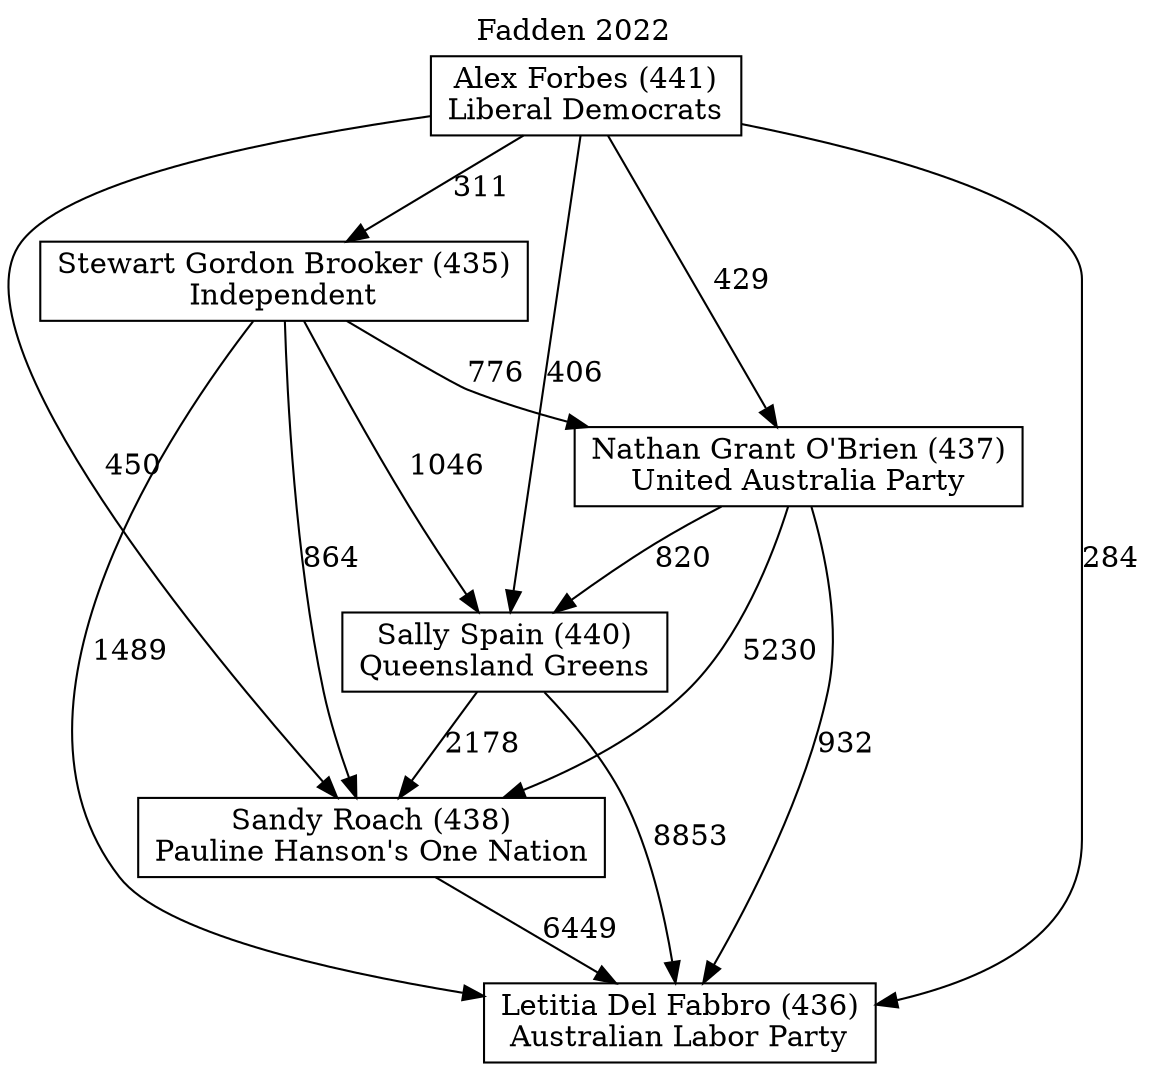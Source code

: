 // House preference flow
digraph "Letitia Del Fabbro (436)_Fadden_2022" {
	graph [label="Fadden 2022" labelloc=t mclimit=10]
	node [shape=box]
	"Letitia Del Fabbro (436)" [label="Letitia Del Fabbro (436)
Australian Labor Party"]
	"Nathan Grant O'Brien (437)" [label="Nathan Grant O'Brien (437)
United Australia Party"]
	"Stewart Gordon Brooker (435)" [label="Stewart Gordon Brooker (435)
Independent"]
	"Sally Spain (440)" [label="Sally Spain (440)
Queensland Greens"]
	"Alex Forbes (441)" [label="Alex Forbes (441)
Liberal Democrats"]
	"Sandy Roach (438)" [label="Sandy Roach (438)
Pauline Hanson's One Nation"]
	"Nathan Grant O'Brien (437)" -> "Sally Spain (440)" [label=820]
	"Alex Forbes (441)" -> "Nathan Grant O'Brien (437)" [label=429]
	"Nathan Grant O'Brien (437)" -> "Letitia Del Fabbro (436)" [label=932]
	"Sandy Roach (438)" -> "Letitia Del Fabbro (436)" [label=6449]
	"Stewart Gordon Brooker (435)" -> "Letitia Del Fabbro (436)" [label=1489]
	"Sally Spain (440)" -> "Letitia Del Fabbro (436)" [label=8853]
	"Stewart Gordon Brooker (435)" -> "Sally Spain (440)" [label=1046]
	"Sally Spain (440)" -> "Sandy Roach (438)" [label=2178]
	"Alex Forbes (441)" -> "Letitia Del Fabbro (436)" [label=284]
	"Alex Forbes (441)" -> "Sandy Roach (438)" [label=450]
	"Alex Forbes (441)" -> "Sally Spain (440)" [label=406]
	"Alex Forbes (441)" -> "Stewart Gordon Brooker (435)" [label=311]
	"Stewart Gordon Brooker (435)" -> "Sandy Roach (438)" [label=864]
	"Stewart Gordon Brooker (435)" -> "Nathan Grant O'Brien (437)" [label=776]
	"Nathan Grant O'Brien (437)" -> "Sandy Roach (438)" [label=5230]
}
